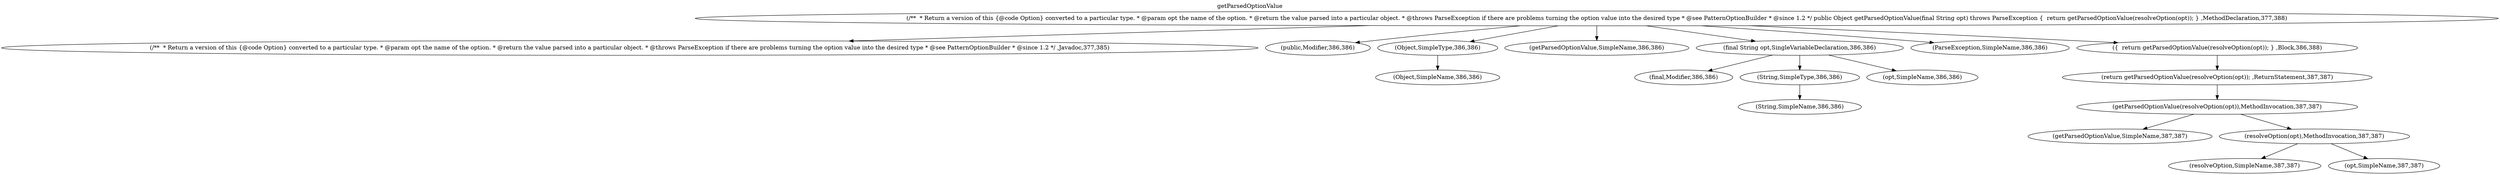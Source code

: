 digraph "DirectedGraph" {
graph [label = "getParsedOptionValue", labelloc=t, concentrate = true];
"651802632" [ label="(/**  * Return a version of this {@code Option} converted to a particular type. * @param opt the name of the option. * @return the value parsed into a particular object. * @throws ParseException if there are problems turning the option value into the desired type * @see PatternOptionBuilder * @since 1.2 */ public Object getParsedOptionValue(final String opt) throws ParseException {  return getParsedOptionValue(resolveOption(opt)); } ,MethodDeclaration,377,388)" type=31 startLineNumber=377 endLineNumber=388 ]
"259564670" [ label="(/**  * Return a version of this {@code Option} converted to a particular type. * @param opt the name of the option. * @return the value parsed into a particular object. * @throws ParseException if there are problems turning the option value into the desired type * @see PatternOptionBuilder * @since 1.2 */ ,Javadoc,377,385)" type=29 startLineNumber=377 endLineNumber=385 ]
"1682681674" [ label="(public,Modifier,386,386)" type=83 startLineNumber=386 endLineNumber=386 ]
"1965445467" [ label="(Object,SimpleType,386,386)" type=43 startLineNumber=386 endLineNumber=386 ]
"517254671" [ label="(Object,SimpleName,386,386)" type=42 startLineNumber=386 endLineNumber=386 ]
"1422238463" [ label="(getParsedOptionValue,SimpleName,386,386)" type=42 startLineNumber=386 endLineNumber=386 ]
"1833789138" [ label="(final String opt,SingleVariableDeclaration,386,386)" type=44 startLineNumber=386 endLineNumber=386 ]
"707157673" [ label="(final,Modifier,386,386)" type=83 startLineNumber=386 endLineNumber=386 ]
"288958772" [ label="(String,SimpleType,386,386)" type=43 startLineNumber=386 endLineNumber=386 ]
"1754444726" [ label="(String,SimpleName,386,386)" type=42 startLineNumber=386 endLineNumber=386 ]
"1852777344" [ label="(opt,SimpleName,386,386)" type=42 startLineNumber=386 endLineNumber=386 ]
"1990519794" [ label="(ParseException,SimpleName,386,386)" type=42 startLineNumber=386 endLineNumber=386 ]
"780934299" [ label="({  return getParsedOptionValue(resolveOption(opt)); } ,Block,386,388)" type=8 startLineNumber=386 endLineNumber=388 ]
"1409160703" [ label="(return getParsedOptionValue(resolveOption(opt)); ,ReturnStatement,387,387)" type=41 startLineNumber=387 endLineNumber=387 ]
"1150963491" [ label="(getParsedOptionValue(resolveOption(opt)),MethodInvocation,387,387)" type=32 startLineNumber=387 endLineNumber=387 ]
"355518265" [ label="(getParsedOptionValue,SimpleName,387,387)" type=42 startLineNumber=387 endLineNumber=387 ]
"1528195520" [ label="(resolveOption(opt),MethodInvocation,387,387)" type=32 startLineNumber=387 endLineNumber=387 ]
"2028265136" [ label="(resolveOption,SimpleName,387,387)" type=42 startLineNumber=387 endLineNumber=387 ]
"1855026648" [ label="(opt,SimpleName,387,387)" type=42 startLineNumber=387 endLineNumber=387 ]
"651802632" -> "259564670"
"651802632" -> "1682681674"
"651802632" -> "1965445467"
"1965445467" -> "517254671"
"651802632" -> "1422238463"
"651802632" -> "1833789138"
"1833789138" -> "707157673"
"1833789138" -> "288958772"
"288958772" -> "1754444726"
"1833789138" -> "1852777344"
"651802632" -> "1990519794"
"651802632" -> "780934299"
"780934299" -> "1409160703"
"1409160703" -> "1150963491"
"1150963491" -> "355518265"
"1150963491" -> "1528195520"
"1528195520" -> "2028265136"
"1528195520" -> "1855026648"
}
